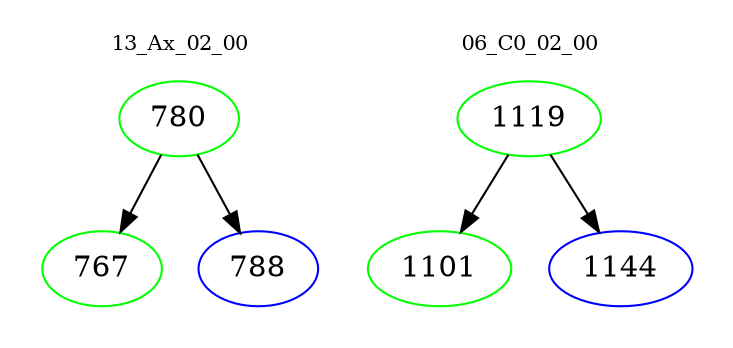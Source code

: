 digraph{
subgraph cluster_0 {
color = white
label = "13_Ax_02_00";
fontsize=10;
T0_780 [label="780", color="green"]
T0_780 -> T0_767 [color="black"]
T0_767 [label="767", color="green"]
T0_780 -> T0_788 [color="black"]
T0_788 [label="788", color="blue"]
}
subgraph cluster_1 {
color = white
label = "06_C0_02_00";
fontsize=10;
T1_1119 [label="1119", color="green"]
T1_1119 -> T1_1101 [color="black"]
T1_1101 [label="1101", color="green"]
T1_1119 -> T1_1144 [color="black"]
T1_1144 [label="1144", color="blue"]
}
}
